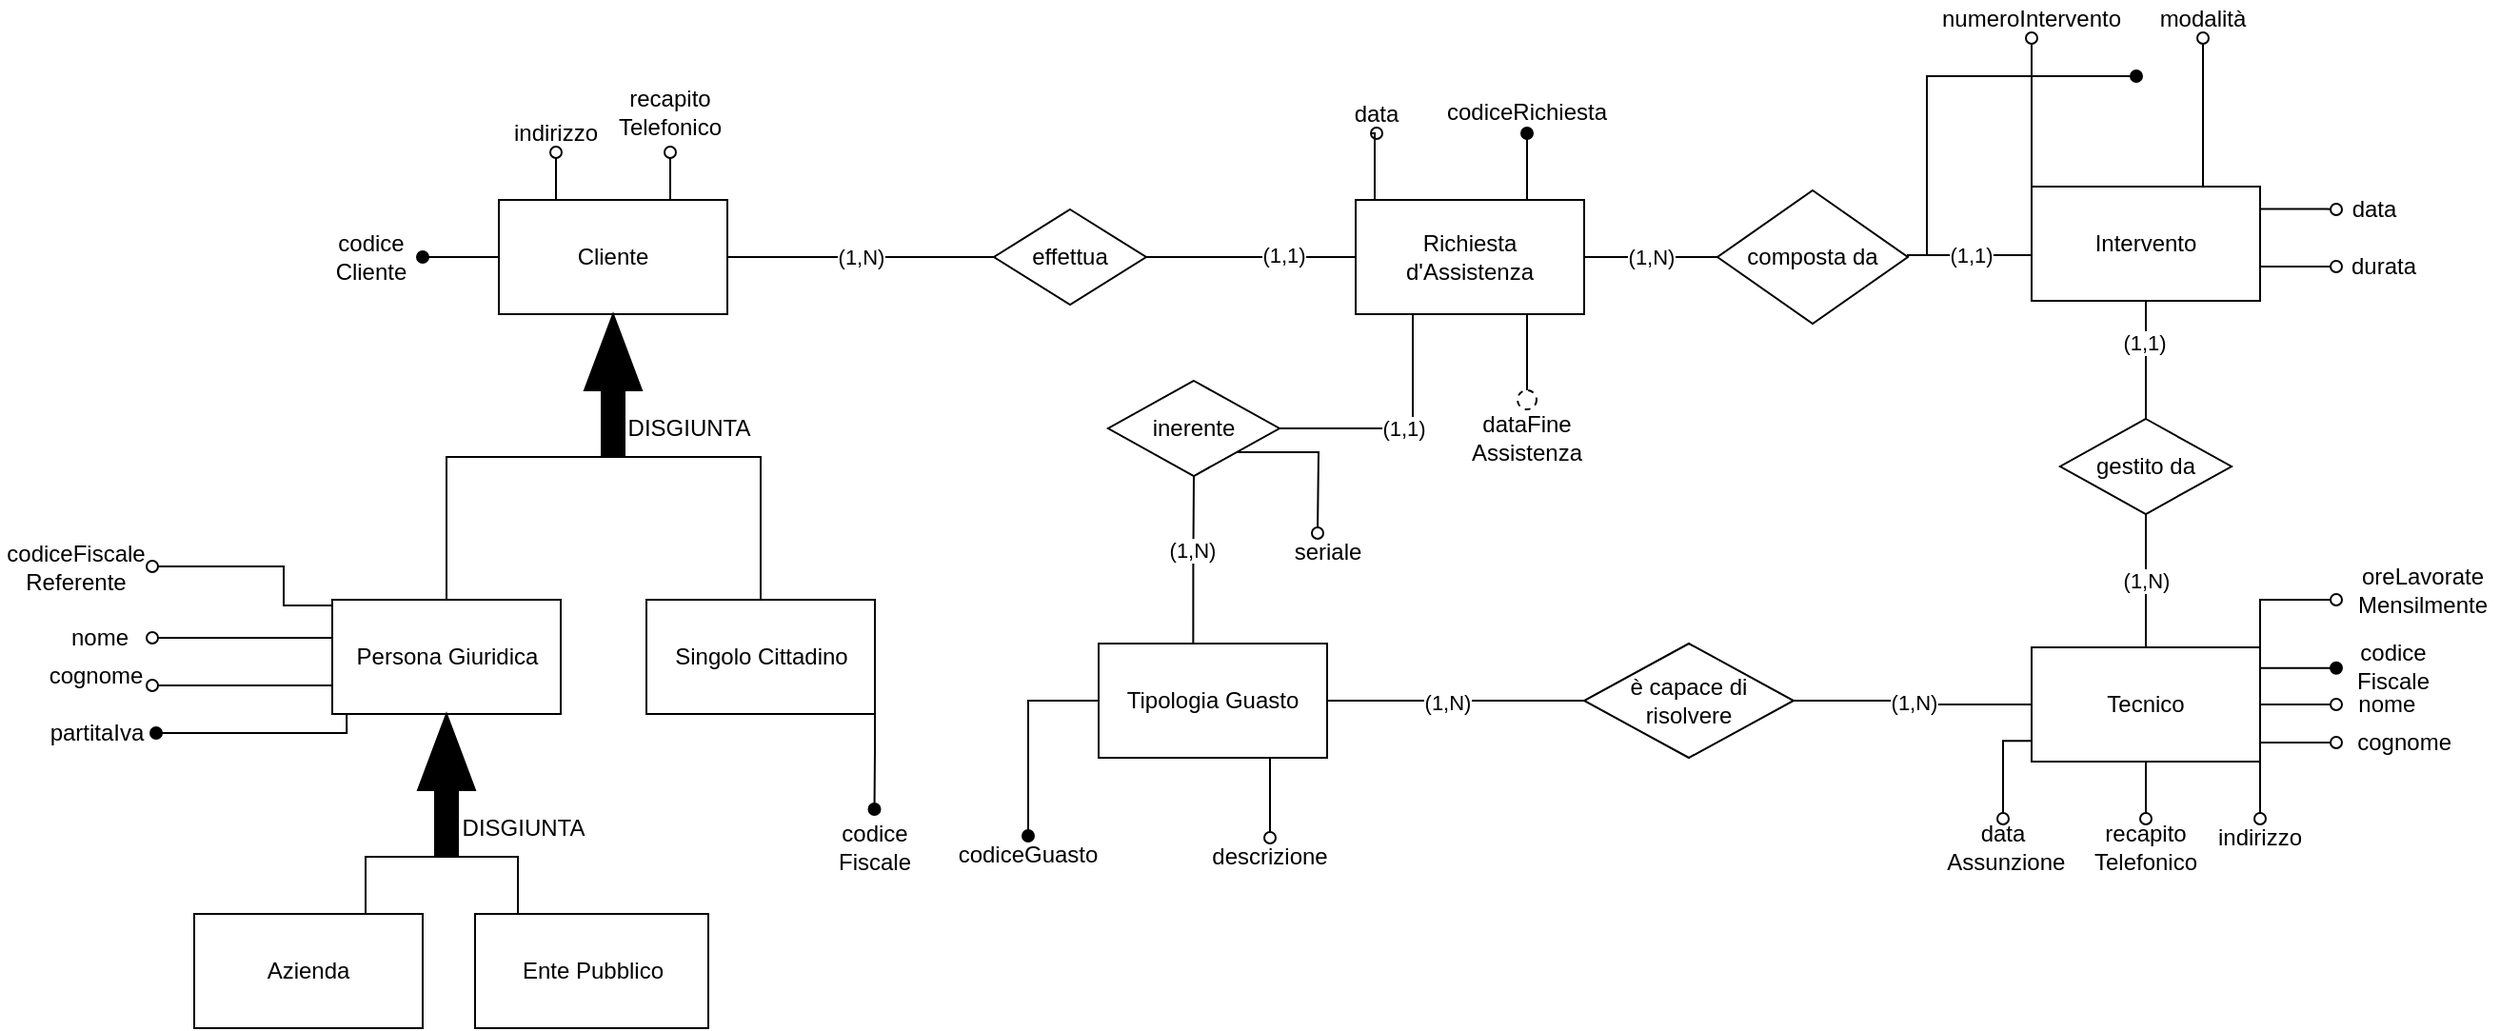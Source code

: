 <mxfile version="13.6.5">
    <diagram id="R2lEEEUBdFMjLlhIrx00" name="Page-1">
        <mxGraphModel dx="1968" dy="790" grid="0" gridSize="10" guides="1" tooltips="1" connect="1" arrows="1" fold="1" page="1" pageScale="1" pageWidth="850" pageHeight="1100" math="0" shadow="0" extFonts="Permanent Marker^https://fonts.googleapis.com/css?family=Permanent+Marker">
            <root>
                <mxCell id="0"/>
                <mxCell id="1" parent="0"/>
                <mxCell id="HzoUB8YM5ggph3NyZdkF-23" value="(1,N)" style="edgeStyle=orthogonalEdgeStyle;rounded=0;orthogonalLoop=1;jettySize=auto;html=1;exitX=1;exitY=0.5;exitDx=0;exitDy=0;startArrow=none;startFill=0;endArrow=none;endFill=0;strokeColor=#000000;entryX=0;entryY=0.5;entryDx=0;entryDy=0;" parent="1" source="HzoUB8YM5ggph3NyZdkF-1" target="uKWriAJPRn0B6j7gr421-8" edge="1">
                    <mxGeometry relative="1" as="geometry">
                        <mxPoint x="-180" y="430" as="targetPoint"/>
                    </mxGeometry>
                </mxCell>
                <mxCell id="5T5_ytwVm4Zb_zX2CglE-23" style="edgeStyle=orthogonalEdgeStyle;rounded=0;orthogonalLoop=1;jettySize=auto;html=1;exitX=0.25;exitY=0;exitDx=0;exitDy=0;endArrow=oval;endFill=0;" parent="1" source="HzoUB8YM5ggph3NyZdkF-1" target="5T5_ytwVm4Zb_zX2CglE-22" edge="1">
                    <mxGeometry relative="1" as="geometry"/>
                </mxCell>
                <mxCell id="HzoUB8YM5ggph3NyZdkF-1" value="Cliente" style="rounded=0;whiteSpace=wrap;html=1;" parent="1" vertex="1">
                    <mxGeometry x="-350" y="495" width="120" height="60" as="geometry"/>
                </mxCell>
                <mxCell id="HzoUB8YM5ggph3NyZdkF-15" style="edgeStyle=orthogonalEdgeStyle;rounded=0;orthogonalLoop=1;jettySize=auto;html=1;exitX=0.5;exitY=1;exitDx=0;exitDy=0;entryX=0.75;entryY=0;entryDx=0;entryDy=0;startArrow=oval;startFill=0;endArrow=none;endFill=0;strokeColor=#000000;" parent="1" source="HzoUB8YM5ggph3NyZdkF-6" target="HzoUB8YM5ggph3NyZdkF-1" edge="1">
                    <mxGeometry relative="1" as="geometry"/>
                </mxCell>
                <mxCell id="HzoUB8YM5ggph3NyZdkF-6" value="recapito&lt;br&gt;Telefonico" style="text;html=1;strokeColor=none;fillColor=none;align=center;verticalAlign=middle;whiteSpace=wrap;rounded=0;" parent="1" vertex="1">
                    <mxGeometry x="-290" y="427.5" width="60" height="42.5" as="geometry"/>
                </mxCell>
                <mxCell id="HzoUB8YM5ggph3NyZdkF-8" style="edgeStyle=orthogonalEdgeStyle;rounded=0;orthogonalLoop=1;jettySize=auto;html=1;exitX=0.5;exitY=1;exitDx=0;exitDy=0;" parent="1" source="HzoUB8YM5ggph3NyZdkF-6" target="HzoUB8YM5ggph3NyZdkF-6" edge="1">
                    <mxGeometry relative="1" as="geometry"/>
                </mxCell>
                <mxCell id="HzoUB8YM5ggph3NyZdkF-17" style="edgeStyle=orthogonalEdgeStyle;rounded=0;orthogonalLoop=1;jettySize=auto;html=1;entryX=0;entryY=0.5;entryDx=0;entryDy=0;startArrow=oval;startFill=1;endArrow=none;endFill=0;" parent="1" target="HzoUB8YM5ggph3NyZdkF-1" edge="1">
                    <mxGeometry relative="1" as="geometry">
                        <Array as="points">
                            <mxPoint x="-380" y="525"/>
                        </Array>
                        <mxPoint x="-390" y="525" as="sourcePoint"/>
                    </mxGeometry>
                </mxCell>
                <mxCell id="HzoUB8YM5ggph3NyZdkF-16" value="codice&lt;br&gt;Cliente" style="text;html=1;strokeColor=none;fillColor=none;align=center;verticalAlign=middle;whiteSpace=wrap;rounded=0;" parent="1" vertex="1">
                    <mxGeometry x="-437.5" y="515" width="40" height="20" as="geometry"/>
                </mxCell>
                <mxCell id="HzoUB8YM5ggph3NyZdkF-36" style="edgeStyle=orthogonalEdgeStyle;rounded=0;orthogonalLoop=1;jettySize=auto;html=1;exitX=0;exitY=0;exitDx=0;exitDy=0;entryX=0.5;entryY=1;entryDx=0;entryDy=0;startArrow=none;startFill=0;endArrow=oval;endFill=0;strokeWidth=1;jumpStyle=arc;" parent="1" source="HzoUB8YM5ggph3NyZdkF-38" target="HzoUB8YM5ggph3NyZdkF-35" edge="1">
                    <mxGeometry relative="1" as="geometry">
                        <Array as="points">
                            <mxPoint x="455" y="410"/>
                        </Array>
                    </mxGeometry>
                </mxCell>
                <mxCell id="TGp3Z9CqZXf4AqGXPmfL-5" style="edgeStyle=orthogonalEdgeStyle;rounded=0;orthogonalLoop=1;jettySize=auto;html=1;exitX=0.414;exitY=0.014;exitDx=0;exitDy=0;endArrow=none;endFill=0;entryX=0.5;entryY=1;entryDx=0;entryDy=0;exitPerimeter=0;" parent="1" source="HzoUB8YM5ggph3NyZdkF-27" target="TGp3Z9CqZXf4AqGXPmfL-3" edge="1">
                    <mxGeometry relative="1" as="geometry">
                        <mxPoint x="-30" y="680" as="sourcePoint"/>
                        <mxPoint y="610.0" as="targetPoint"/>
                        <Array as="points"/>
                    </mxGeometry>
                </mxCell>
                <mxCell id="TGp3Z9CqZXf4AqGXPmfL-7" value="(1,N)" style="edgeLabel;html=1;align=center;verticalAlign=middle;resizable=0;points=[];" parent="TGp3Z9CqZXf4AqGXPmfL-5" vertex="1" connectable="0">
                    <mxGeometry x="0.13" y="1" relative="1" as="geometry">
                        <mxPoint as="offset"/>
                    </mxGeometry>
                </mxCell>
                <mxCell id="HzoUB8YM5ggph3NyZdkF-27" value="Tipologia Guasto" style="rounded=0;whiteSpace=wrap;html=1;" parent="1" vertex="1">
                    <mxGeometry x="-35" y="728" width="120" height="60" as="geometry"/>
                </mxCell>
                <mxCell id="HzoUB8YM5ggph3NyZdkF-35" value="numeroIntervento" style="text;html=1;strokeColor=none;fillColor=none;align=center;verticalAlign=middle;whiteSpace=wrap;rounded=0;" parent="1" vertex="1">
                    <mxGeometry x="415" y="390" width="80" height="20" as="geometry"/>
                </mxCell>
                <mxCell id="HzoUB8YM5ggph3NyZdkF-39" style="edgeStyle=orthogonalEdgeStyle;rounded=0;orthogonalLoop=1;jettySize=auto;html=1;exitX=0.5;exitY=1;exitDx=0;exitDy=0;entryX=0.75;entryY=0;entryDx=0;entryDy=0;startArrow=oval;startFill=0;endArrow=none;endFill=0;strokeWidth=1;" parent="1" source="HzoUB8YM5ggph3NyZdkF-37" target="HzoUB8YM5ggph3NyZdkF-38" edge="1">
                    <mxGeometry relative="1" as="geometry">
                        <Array as="points">
                            <mxPoint x="545" y="420"/>
                        </Array>
                    </mxGeometry>
                </mxCell>
                <mxCell id="HzoUB8YM5ggph3NyZdkF-37" value="modalità" style="text;html=1;strokeColor=none;fillColor=none;align=center;verticalAlign=middle;whiteSpace=wrap;rounded=0;" parent="1" vertex="1">
                    <mxGeometry x="515" y="390" width="60" height="20" as="geometry"/>
                </mxCell>
                <mxCell id="HzoUB8YM5ggph3NyZdkF-45" style="edgeStyle=orthogonalEdgeStyle;rounded=0;orthogonalLoop=1;jettySize=auto;html=1;exitX=1.003;exitY=0.195;exitDx=0;exitDy=0;startArrow=none;startFill=0;endArrow=oval;endFill=0;strokeColor=#000000;strokeWidth=1;exitPerimeter=0;entryX=0;entryY=0.5;entryDx=0;entryDy=0;" parent="1" source="HzoUB8YM5ggph3NyZdkF-38" target="HzoUB8YM5ggph3NyZdkF-46" edge="1">
                    <mxGeometry relative="1" as="geometry">
                        <mxPoint x="600" y="500" as="targetPoint"/>
                        <Array as="points">
                            <mxPoint x="610" y="500"/>
                        </Array>
                    </mxGeometry>
                </mxCell>
                <mxCell id="WKawKlwfR2JDj7KVFePe-2" style="edgeStyle=orthogonalEdgeStyle;rounded=0;orthogonalLoop=1;jettySize=auto;html=1;exitX=1;exitY=0.75;exitDx=0;exitDy=0;endArrow=oval;endFill=0;entryX=0;entryY=0.5;entryDx=0;entryDy=0;" parent="1" source="HzoUB8YM5ggph3NyZdkF-38" target="HzoUB8YM5ggph3NyZdkF-48" edge="1">
                    <mxGeometry relative="1" as="geometry">
                        <Array as="points">
                            <mxPoint x="575" y="530"/>
                        </Array>
                    </mxGeometry>
                </mxCell>
                <mxCell id="HzoUB8YM5ggph3NyZdkF-38" value="Intervento" style="rounded=0;whiteSpace=wrap;html=1;" parent="1" vertex="1">
                    <mxGeometry x="455" y="488" width="120" height="60" as="geometry"/>
                </mxCell>
                <mxCell id="HzoUB8YM5ggph3NyZdkF-42" value="(1,1)" style="edgeStyle=orthogonalEdgeStyle;rounded=0;orthogonalLoop=1;jettySize=auto;html=1;exitX=1;exitY=0.5;exitDx=0;exitDy=0;entryX=0;entryY=0.5;entryDx=0;entryDy=0;startArrow=none;startFill=0;endArrow=none;endFill=0;strokeColor=#000000;strokeWidth=1;" parent="1" source="HzoUB8YM5ggph3NyZdkF-41" edge="1">
                    <mxGeometry relative="1" as="geometry">
                        <Array as="points">
                            <mxPoint x="455" y="524"/>
                        </Array>
                        <mxPoint x="390" y="528.0" as="sourcePoint"/>
                        <mxPoint x="455" y="522.0" as="targetPoint"/>
                    </mxGeometry>
                </mxCell>
                <mxCell id="HzoUB8YM5ggph3NyZdkF-41" value="composta da" style="rhombus;whiteSpace=wrap;html=1;" parent="1" vertex="1">
                    <mxGeometry x="290" y="490" width="100" height="70" as="geometry"/>
                </mxCell>
                <mxCell id="HzoUB8YM5ggph3NyZdkF-46" value="data" style="text;html=1;strokeColor=none;fillColor=none;align=center;verticalAlign=middle;whiteSpace=wrap;rounded=0;" parent="1" vertex="1">
                    <mxGeometry x="615" y="490" width="40" height="20" as="geometry"/>
                </mxCell>
                <mxCell id="HzoUB8YM5ggph3NyZdkF-48" value="durata" style="text;html=1;strokeColor=none;fillColor=none;align=center;verticalAlign=middle;whiteSpace=wrap;rounded=0;rotation=0;" parent="1" vertex="1">
                    <mxGeometry x="615" y="520" width="50" height="20" as="geometry"/>
                </mxCell>
                <mxCell id="HzoUB8YM5ggph3NyZdkF-53" value="(1,N)" style="edgeStyle=orthogonalEdgeStyle;rounded=0;orthogonalLoop=1;jettySize=auto;html=1;exitX=0.5;exitY=0;exitDx=0;exitDy=0;entryX=0.5;entryY=1;entryDx=0;entryDy=0;startArrow=none;startFill=0;endArrow=none;endFill=0;strokeColor=#000000;strokeWidth=1;" parent="1" source="HzoUB8YM5ggph3NyZdkF-50" target="HzoUB8YM5ggph3NyZdkF-52" edge="1">
                    <mxGeometry relative="1" as="geometry">
                        <mxPoint x="500" y="650" as="targetPoint"/>
                    </mxGeometry>
                </mxCell>
                <mxCell id="HzoUB8YM5ggph3NyZdkF-56" style="edgeStyle=orthogonalEdgeStyle;rounded=0;orthogonalLoop=1;jettySize=auto;html=1;exitX=1.002;exitY=0.181;exitDx=0;exitDy=0;entryX=0;entryY=0.5;entryDx=0;entryDy=0;startArrow=none;startFill=0;endArrow=oval;endFill=1;strokeWidth=1;exitPerimeter=0;" parent="1" source="HzoUB8YM5ggph3NyZdkF-50" target="HzoUB8YM5ggph3NyZdkF-55" edge="1">
                    <mxGeometry relative="1" as="geometry">
                        <Array as="points"/>
                    </mxGeometry>
                </mxCell>
                <mxCell id="PyRGDI66_gPwslJ_z7Ck-18" style="edgeStyle=orthogonalEdgeStyle;rounded=0;orthogonalLoop=1;jettySize=auto;html=1;entryX=0.5;entryY=0;entryDx=0;entryDy=0;endArrow=oval;endFill=0;exitX=0.007;exitY=0.819;exitDx=0;exitDy=0;exitPerimeter=0;" parent="1" source="HzoUB8YM5ggph3NyZdkF-50" target="PyRGDI66_gPwslJ_z7Ck-17" edge="1">
                    <mxGeometry relative="1" as="geometry">
                        <Array as="points">
                            <mxPoint x="440" y="779"/>
                        </Array>
                        <mxPoint x="450" y="780" as="sourcePoint"/>
                    </mxGeometry>
                </mxCell>
                <mxCell id="PyRGDI66_gPwslJ_z7Ck-21" style="edgeStyle=orthogonalEdgeStyle;rounded=0;orthogonalLoop=1;jettySize=auto;html=1;exitX=1;exitY=1;exitDx=0;exitDy=0;endArrow=oval;endFill=0;entryX=0;entryY=0.5;entryDx=0;entryDy=0;" parent="1" source="HzoUB8YM5ggph3NyZdkF-50" target="PyRGDI66_gPwslJ_z7Ck-13" edge="1">
                    <mxGeometry relative="1" as="geometry">
                        <mxPoint x="590" y="780" as="targetPoint"/>
                        <Array as="points">
                            <mxPoint x="560" y="760"/>
                            <mxPoint x="600" y="760"/>
                        </Array>
                    </mxGeometry>
                </mxCell>
                <mxCell id="PyRGDI66_gPwslJ_z7Ck-22" style="edgeStyle=orthogonalEdgeStyle;rounded=0;orthogonalLoop=1;jettySize=auto;html=1;endArrow=oval;endFill=0;entryX=0;entryY=0.5;entryDx=0;entryDy=0;exitX=1;exitY=0.75;exitDx=0;exitDy=0;" parent="1" source="HzoUB8YM5ggph3NyZdkF-50" target="PyRGDI66_gPwslJ_z7Ck-14" edge="1">
                    <mxGeometry relative="1" as="geometry">
                        <Array as="points">
                            <mxPoint x="575" y="780"/>
                            <mxPoint x="610" y="780"/>
                        </Array>
                        <mxPoint x="560" y="775" as="sourcePoint"/>
                    </mxGeometry>
                </mxCell>
                <mxCell id="5T5_ytwVm4Zb_zX2CglE-43" style="edgeStyle=orthogonalEdgeStyle;rounded=0;orthogonalLoop=1;jettySize=auto;html=1;exitX=1;exitY=1;exitDx=0;exitDy=0;startArrow=none;startFill=0;endArrow=oval;endFill=0;" parent="1" source="HzoUB8YM5ggph3NyZdkF-50" target="PyRGDI66_gPwslJ_z7Ck-16" edge="1">
                    <mxGeometry relative="1" as="geometry"/>
                </mxCell>
                <mxCell id="U8WyBCm7fYUyqK0BhfVk-7" style="edgeStyle=orthogonalEdgeStyle;rounded=0;orthogonalLoop=1;jettySize=auto;html=1;exitX=0.5;exitY=1;exitDx=0;exitDy=0;endArrow=oval;endFill=0;" parent="1" source="HzoUB8YM5ggph3NyZdkF-50" edge="1">
                    <mxGeometry relative="1" as="geometry">
                        <mxPoint x="515" y="820" as="targetPoint"/>
                    </mxGeometry>
                </mxCell>
                <mxCell id="HzoUB8YM5ggph3NyZdkF-50" value="Tecnico" style="rounded=0;whiteSpace=wrap;html=1;" parent="1" vertex="1">
                    <mxGeometry x="455" y="730" width="120" height="60" as="geometry"/>
                </mxCell>
                <mxCell id="uKWriAJPRn0B6j7gr421-6" style="edgeStyle=orthogonalEdgeStyle;rounded=0;orthogonalLoop=1;jettySize=auto;html=1;exitX=0.5;exitY=0;exitDx=0;exitDy=0;entryX=0.5;entryY=1;entryDx=0;entryDy=0;endArrow=none;endFill=0;" parent="1" source="HzoUB8YM5ggph3NyZdkF-52" target="HzoUB8YM5ggph3NyZdkF-38" edge="1">
                    <mxGeometry relative="1" as="geometry"/>
                </mxCell>
                <mxCell id="uKWriAJPRn0B6j7gr421-7" value="(1,1)" style="edgeLabel;html=1;align=center;verticalAlign=middle;resizable=0;points=[];" parent="uKWriAJPRn0B6j7gr421-6" vertex="1" connectable="0">
                    <mxGeometry x="0.305" y="1" relative="1" as="geometry">
                        <mxPoint as="offset"/>
                    </mxGeometry>
                </mxCell>
                <mxCell id="HzoUB8YM5ggph3NyZdkF-52" value="gestito da" style="rhombus;whiteSpace=wrap;html=1;" parent="1" vertex="1">
                    <mxGeometry x="470" y="610" width="90" height="50" as="geometry"/>
                </mxCell>
                <mxCell id="HzoUB8YM5ggph3NyZdkF-55" value="codice Fiscale" style="text;html=1;strokeColor=none;fillColor=none;align=center;verticalAlign=middle;whiteSpace=wrap;rounded=0;" parent="1" vertex="1">
                    <mxGeometry x="615" y="730" width="60" height="20" as="geometry"/>
                </mxCell>
                <mxCell id="iOygp4ty_wyB_YhglaMn-3" value="(1,N)" style="edgeStyle=orthogonalEdgeStyle;rounded=0;orthogonalLoop=1;jettySize=auto;html=1;exitX=1;exitY=0.5;exitDx=0;exitDy=0;entryX=0;entryY=0.5;entryDx=0;entryDy=0;endArrow=none;endFill=0;" parent="1" source="iOygp4ty_wyB_YhglaMn-2" target="HzoUB8YM5ggph3NyZdkF-50" edge="1">
                    <mxGeometry relative="1" as="geometry"/>
                </mxCell>
                <mxCell id="iOygp4ty_wyB_YhglaMn-4" style="edgeStyle=orthogonalEdgeStyle;rounded=0;orthogonalLoop=1;jettySize=auto;html=1;exitX=0;exitY=0.5;exitDx=0;exitDy=0;endArrow=none;endFill=0;" parent="1" source="iOygp4ty_wyB_YhglaMn-2" target="HzoUB8YM5ggph3NyZdkF-27" edge="1">
                    <mxGeometry relative="1" as="geometry"/>
                </mxCell>
                <mxCell id="iOygp4ty_wyB_YhglaMn-5" value="(1,N)" style="edgeLabel;html=1;align=center;verticalAlign=middle;resizable=0;points=[];" parent="iOygp4ty_wyB_YhglaMn-4" vertex="1" connectable="0">
                    <mxGeometry x="0.067" y="1" relative="1" as="geometry">
                        <mxPoint as="offset"/>
                    </mxGeometry>
                </mxCell>
                <mxCell id="iOygp4ty_wyB_YhglaMn-2" value="è capace di risolvere" style="rhombus;whiteSpace=wrap;html=1;" parent="1" vertex="1">
                    <mxGeometry x="220" y="728" width="110" height="60" as="geometry"/>
                </mxCell>
                <mxCell id="PyRGDI66_gPwslJ_z7Ck-13" value="&amp;nbsp;nome" style="text;html=1;strokeColor=none;fillColor=none;align=center;verticalAlign=middle;whiteSpace=wrap;rounded=0;" parent="1" vertex="1">
                    <mxGeometry x="615" y="750" width="50" height="20" as="geometry"/>
                </mxCell>
                <mxCell id="PyRGDI66_gPwslJ_z7Ck-14" value="&amp;nbsp; cognome" style="text;html=1;strokeColor=none;fillColor=none;align=center;verticalAlign=middle;whiteSpace=wrap;rounded=0;" parent="1" vertex="1">
                    <mxGeometry x="615" y="770" width="65" height="20" as="geometry"/>
                </mxCell>
                <mxCell id="PyRGDI66_gPwslJ_z7Ck-15" value="recapito Telefonico" style="text;html=1;strokeColor=none;fillColor=none;align=center;verticalAlign=middle;whiteSpace=wrap;rounded=0;" parent="1" vertex="1">
                    <mxGeometry x="495" y="825" width="40" height="20" as="geometry"/>
                </mxCell>
                <mxCell id="PyRGDI66_gPwslJ_z7Ck-16" value="indirizzo" style="text;html=1;strokeColor=none;fillColor=none;align=center;verticalAlign=middle;whiteSpace=wrap;rounded=0;" parent="1" vertex="1">
                    <mxGeometry x="545" y="820" width="60" height="20" as="geometry"/>
                </mxCell>
                <mxCell id="PyRGDI66_gPwslJ_z7Ck-17" value="data&lt;br&gt;&amp;nbsp;Assunzione" style="text;html=1;strokeColor=none;fillColor=none;align=center;verticalAlign=middle;whiteSpace=wrap;rounded=0;" parent="1" vertex="1">
                    <mxGeometry x="400" y="820" width="80" height="30" as="geometry"/>
                </mxCell>
                <mxCell id="PyRGDI66_gPwslJ_z7Ck-29" style="edgeStyle=orthogonalEdgeStyle;rounded=0;orthogonalLoop=1;jettySize=auto;html=1;startArrow=oval;startFill=1;endArrow=none;endFill=0;strokeWidth=1;fillColor=#fff2cc;" parent="1" edge="1">
                    <mxGeometry relative="1" as="geometry">
                        <mxPoint x="510" y="430" as="sourcePoint"/>
                        <mxPoint x="400" y="524" as="targetPoint"/>
                        <Array as="points">
                            <mxPoint x="400" y="430"/>
                            <mxPoint x="400" y="520"/>
                        </Array>
                    </mxGeometry>
                </mxCell>
                <mxCell id="7sr__N7Mk902rRAdkcR2-7" style="edgeStyle=orthogonalEdgeStyle;rounded=0;orthogonalLoop=1;jettySize=auto;html=1;exitX=1;exitY=0.5;exitDx=0;exitDy=0;endArrow=none;endFill=0;entryX=0;entryY=0.5;entryDx=0;entryDy=0;" parent="1" source="uKWriAJPRn0B6j7gr421-8" target="7sr__N7Mk902rRAdkcR2-24" edge="1">
                    <mxGeometry relative="1" as="geometry">
                        <mxPoint x="-80" y="480" as="targetPoint"/>
                    </mxGeometry>
                </mxCell>
                <mxCell id="7sr__N7Mk902rRAdkcR2-30" value="(1,1)" style="edgeLabel;html=1;align=center;verticalAlign=middle;resizable=0;points=[];" parent="7sr__N7Mk902rRAdkcR2-7" vertex="1" connectable="0">
                    <mxGeometry x="0.294" y="1" relative="1" as="geometry">
                        <mxPoint x="1" as="offset"/>
                    </mxGeometry>
                </mxCell>
                <mxCell id="p4BAtLWOIzhNg3lw8Bgr-3" style="edgeStyle=orthogonalEdgeStyle;rounded=0;orthogonalLoop=1;jettySize=auto;html=1;exitX=0.25;exitY=0;exitDx=0;exitDy=0;entryX=0.5;entryY=1;entryDx=0;entryDy=0;strokeColor=#000000;endArrow=oval;endFill=0;" parent="1" source="7sr__N7Mk902rRAdkcR2-24" target="p4BAtLWOIzhNg3lw8Bgr-2" edge="1">
                    <mxGeometry relative="1" as="geometry">
                        <Array as="points">
                            <mxPoint x="110" y="495"/>
                        </Array>
                    </mxGeometry>
                </mxCell>
                <mxCell id="uKWriAJPRn0B6j7gr421-8" value="effettua" style="rhombus;whiteSpace=wrap;html=1;" parent="1" vertex="1">
                    <mxGeometry x="-90" y="500" width="80" height="50" as="geometry"/>
                </mxCell>
                <mxCell id="7sr__N7Mk902rRAdkcR2-27" value="(1,N)" style="edgeStyle=orthogonalEdgeStyle;rounded=0;orthogonalLoop=1;jettySize=auto;html=1;exitX=1;exitY=0.5;exitDx=0;exitDy=0;entryX=0;entryY=0.5;entryDx=0;entryDy=0;endArrow=none;endFill=0;" parent="1" source="7sr__N7Mk902rRAdkcR2-24" target="HzoUB8YM5ggph3NyZdkF-41" edge="1">
                    <mxGeometry relative="1" as="geometry"/>
                </mxCell>
                <mxCell id="7sr__N7Mk902rRAdkcR2-31" style="edgeStyle=orthogonalEdgeStyle;rounded=0;orthogonalLoop=1;jettySize=auto;html=1;exitX=0.75;exitY=0;exitDx=0;exitDy=0;endArrow=oval;endFill=1;fillColor=#fff2cc;" parent="1" source="7sr__N7Mk902rRAdkcR2-24" edge="1">
                    <mxGeometry relative="1" as="geometry">
                        <mxPoint x="190" y="460" as="targetPoint"/>
                        <Array as="points">
                            <mxPoint x="190" y="470"/>
                            <mxPoint x="190" y="470"/>
                        </Array>
                    </mxGeometry>
                </mxCell>
                <mxCell id="5T5_ytwVm4Zb_zX2CglE-52" style="edgeStyle=orthogonalEdgeStyle;rounded=0;orthogonalLoop=1;jettySize=auto;html=1;exitX=0.75;exitY=1;exitDx=0;exitDy=0;entryX=0.5;entryY=0;entryDx=0;entryDy=0;startArrow=none;startFill=0;endArrow=none;endFill=0;" parent="1" source="7sr__N7Mk902rRAdkcR2-24" target="5T5_ytwVm4Zb_zX2CglE-51" edge="1">
                    <mxGeometry relative="1" as="geometry"/>
                </mxCell>
                <mxCell id="7sr__N7Mk902rRAdkcR2-24" value="Richiesta d'Assistenza" style="rounded=0;whiteSpace=wrap;html=1;" parent="1" vertex="1">
                    <mxGeometry x="100" y="495" width="120" height="60" as="geometry"/>
                </mxCell>
                <mxCell id="7sr__N7Mk902rRAdkcR2-32" value="codiceRichiesta" style="text;html=1;strokeColor=none;fillColor=none;align=center;verticalAlign=middle;whiteSpace=wrap;rounded=0;" parent="1" vertex="1">
                    <mxGeometry x="140" y="433.75" width="100" height="30" as="geometry"/>
                </mxCell>
                <mxCell id="7sr__N7Mk902rRAdkcR2-34" value="dataFine&lt;br&gt;Assistenza" style="text;html=1;strokeColor=none;fillColor=none;align=center;verticalAlign=middle;whiteSpace=wrap;rounded=0;" parent="1" vertex="1">
                    <mxGeometry x="170" y="605" width="40" height="30" as="geometry"/>
                </mxCell>
                <mxCell id="p4BAtLWOIzhNg3lw8Bgr-2" value="data" style="text;html=1;strokeColor=none;fillColor=none;align=center;verticalAlign=middle;whiteSpace=wrap;rounded=0;" parent="1" vertex="1">
                    <mxGeometry x="91" y="440" width="40" height="20" as="geometry"/>
                </mxCell>
                <mxCell id="TGp3Z9CqZXf4AqGXPmfL-6" value="(1,1)" style="edgeStyle=orthogonalEdgeStyle;rounded=0;orthogonalLoop=1;jettySize=auto;html=1;exitX=1;exitY=0.5;exitDx=0;exitDy=0;entryX=0.25;entryY=1;entryDx=0;entryDy=0;endArrow=none;endFill=0;" parent="1" source="TGp3Z9CqZXf4AqGXPmfL-3" target="7sr__N7Mk902rRAdkcR2-24" edge="1">
                    <mxGeometry relative="1" as="geometry"/>
                </mxCell>
                <mxCell id="DQtC9hEjhmEOyBcNZ3B8-1" style="edgeStyle=orthogonalEdgeStyle;rounded=0;orthogonalLoop=1;jettySize=auto;html=1;exitX=1;exitY=1;exitDx=0;exitDy=0;endArrow=oval;endFill=0;" parent="1" source="TGp3Z9CqZXf4AqGXPmfL-3" edge="1">
                    <mxGeometry relative="1" as="geometry">
                        <mxPoint x="80" y="670" as="targetPoint"/>
                    </mxGeometry>
                </mxCell>
                <mxCell id="TGp3Z9CqZXf4AqGXPmfL-3" value="inerente" style="rhombus;whiteSpace=wrap;html=1;" parent="1" vertex="1">
                    <mxGeometry x="-30" y="590" width="90" height="50" as="geometry"/>
                </mxCell>
                <mxCell id="5T5_ytwVm4Zb_zX2CglE-4" style="edgeStyle=orthogonalEdgeStyle;rounded=0;orthogonalLoop=1;jettySize=auto;html=1;exitX=1;exitY=1;exitDx=0;exitDy=0;endArrow=oval;endFill=1;entryX=0.5;entryY=0;entryDx=0;entryDy=0;" parent="1" source="5T5_ytwVm4Zb_zX2CglE-5" target="5T5_ytwVm4Zb_zX2CglE-14" edge="1">
                    <mxGeometry relative="1" as="geometry">
                        <mxPoint x="-92.5" y="735" as="targetPoint"/>
                        <Array as="points">
                            <mxPoint x="-153" y="785"/>
                            <mxPoint x="-152" y="790"/>
                        </Array>
                    </mxGeometry>
                </mxCell>
                <mxCell id="5T5_ytwVm4Zb_zX2CglE-25" style="edgeStyle=orthogonalEdgeStyle;rounded=0;orthogonalLoop=1;jettySize=auto;html=1;exitX=0.5;exitY=0;exitDx=0;exitDy=0;endArrow=none;endFill=0;entryX=0;entryY=0.5;entryDx=0;entryDy=0;entryPerimeter=0;" parent="1" source="5T5_ytwVm4Zb_zX2CglE-5" target="5T5_ytwVm4Zb_zX2CglE-26" edge="1">
                    <mxGeometry relative="1" as="geometry">
                        <mxPoint x="-260" y="590" as="targetPoint"/>
                        <Array as="points">
                            <mxPoint x="-212" y="630"/>
                            <mxPoint x="-290" y="630"/>
                            <mxPoint x="-290" y="620"/>
                        </Array>
                    </mxGeometry>
                </mxCell>
                <mxCell id="5T5_ytwVm4Zb_zX2CglE-5" value="Singolo Cittadino" style="rounded=0;whiteSpace=wrap;html=1;" parent="1" vertex="1">
                    <mxGeometry x="-272.5" y="705" width="120" height="60" as="geometry"/>
                </mxCell>
                <mxCell id="5T5_ytwVm4Zb_zX2CglE-6" style="edgeStyle=orthogonalEdgeStyle;rounded=0;orthogonalLoop=1;jettySize=auto;html=1;exitX=0.063;exitY=1.003;exitDx=0;exitDy=0;endArrow=oval;endFill=1;exitPerimeter=0;" parent="1" source="5T5_ytwVm4Zb_zX2CglE-9" edge="1">
                    <mxGeometry relative="1" as="geometry">
                        <mxPoint x="-530" y="775" as="targetPoint"/>
                        <Array as="points">
                            <mxPoint x="-430" y="775"/>
                        </Array>
                    </mxGeometry>
                </mxCell>
                <mxCell id="5T5_ytwVm4Zb_zX2CglE-7" style="edgeStyle=orthogonalEdgeStyle;rounded=0;orthogonalLoop=1;jettySize=auto;html=1;exitX=0;exitY=0.25;exitDx=0;exitDy=0;endArrow=oval;endFill=0;entryX=1;entryY=0.5;entryDx=0;entryDy=0;" parent="1" source="5T5_ytwVm4Zb_zX2CglE-9" target="5T5_ytwVm4Zb_zX2CglE-15" edge="1">
                    <mxGeometry relative="1" as="geometry">
                        <mxPoint x="-502.5" y="775" as="targetPoint"/>
                        <Array as="points">
                            <mxPoint x="-437" y="708"/>
                            <mxPoint x="-463" y="708"/>
                        </Array>
                    </mxGeometry>
                </mxCell>
                <mxCell id="U8WyBCm7fYUyqK0BhfVk-3" style="edgeStyle=orthogonalEdgeStyle;rounded=0;orthogonalLoop=1;jettySize=auto;html=1;exitX=0;exitY=0.75;exitDx=0;exitDy=0;entryX=1;entryY=0.75;entryDx=0;entryDy=0;entryPerimeter=0;endArrow=oval;endFill=0;" parent="1" source="5T5_ytwVm4Zb_zX2CglE-9" target="5T5_ytwVm4Zb_zX2CglE-18" edge="1">
                    <mxGeometry relative="1" as="geometry"/>
                </mxCell>
                <mxCell id="5T5_ytwVm4Zb_zX2CglE-9" value="Persona Giuridica" style="rounded=0;whiteSpace=wrap;html=1;" parent="1" vertex="1">
                    <mxGeometry x="-437.5" y="705" width="120" height="60" as="geometry"/>
                </mxCell>
                <mxCell id="5T5_ytwVm4Zb_zX2CglE-10" style="edgeStyle=orthogonalEdgeStyle;rounded=0;orthogonalLoop=1;jettySize=auto;html=1;exitX=0.5;exitY=0;exitDx=0;exitDy=0;endArrow=none;endFill=0;entryX=0;entryY=0.5;entryDx=0;entryDy=0;entryPerimeter=0;" parent="1" source="5T5_ytwVm4Zb_zX2CglE-11" edge="1">
                    <mxGeometry relative="1" as="geometry">
                        <mxPoint x="-378.75" y="840" as="targetPoint"/>
                        <Array as="points">
                            <mxPoint x="-420" y="870"/>
                            <mxPoint x="-420" y="840"/>
                        </Array>
                    </mxGeometry>
                </mxCell>
                <mxCell id="5T5_ytwVm4Zb_zX2CglE-11" value="Azienda" style="rounded=0;whiteSpace=wrap;html=1;" parent="1" vertex="1">
                    <mxGeometry x="-510" y="870" width="120" height="60" as="geometry"/>
                </mxCell>
                <mxCell id="5T5_ytwVm4Zb_zX2CglE-12" value="Ente Pubblico" style="rounded=0;whiteSpace=wrap;html=1;" parent="1" vertex="1">
                    <mxGeometry x="-362.5" y="870" width="122.5" height="60" as="geometry"/>
                </mxCell>
                <mxCell id="5T5_ytwVm4Zb_zX2CglE-13" value="partitaIva" style="text;html=1;strokeColor=none;fillColor=none;align=center;verticalAlign=middle;whiteSpace=wrap;rounded=0;" parent="1" vertex="1">
                    <mxGeometry x="-581" y="765" width="40" height="20" as="geometry"/>
                </mxCell>
                <mxCell id="5T5_ytwVm4Zb_zX2CglE-14" value="codice&lt;br&gt;Fiscale" style="text;html=1;strokeColor=none;fillColor=none;align=center;verticalAlign=middle;whiteSpace=wrap;rounded=0;" parent="1" vertex="1">
                    <mxGeometry x="-179" y="815" width="52.5" height="40" as="geometry"/>
                </mxCell>
                <mxCell id="5T5_ytwVm4Zb_zX2CglE-15" value="codiceFiscale&lt;br&gt;Referente" style="text;html=1;strokeColor=none;fillColor=none;align=center;verticalAlign=middle;whiteSpace=wrap;rounded=0;" parent="1" vertex="1">
                    <mxGeometry x="-612" y="670" width="80" height="35" as="geometry"/>
                </mxCell>
                <mxCell id="5T5_ytwVm4Zb_zX2CglE-16" style="edgeStyle=orthogonalEdgeStyle;rounded=0;orthogonalLoop=1;jettySize=auto;html=1;exitX=1;exitY=0.5;exitDx=0;exitDy=0;endArrow=none;endFill=0;strokeColor=#000000;startArrow=oval;startFill=0;" parent="1" source="5T5_ytwVm4Zb_zX2CglE-17" edge="1">
                    <mxGeometry relative="1" as="geometry">
                        <mxPoint x="-437" y="725" as="targetPoint"/>
                        <Array as="points">
                            <mxPoint x="-490" y="725"/>
                            <mxPoint x="-490" y="725"/>
                        </Array>
                    </mxGeometry>
                </mxCell>
                <mxCell id="5T5_ytwVm4Zb_zX2CglE-17" value="nome" style="text;html=1;strokeColor=none;fillColor=none;align=center;verticalAlign=middle;whiteSpace=wrap;rounded=0;" parent="1" vertex="1">
                    <mxGeometry x="-587" y="715" width="55" height="20" as="geometry"/>
                </mxCell>
                <mxCell id="5T5_ytwVm4Zb_zX2CglE-18" value="cognome" style="text;html=1;align=center;verticalAlign=middle;resizable=0;points=[];autosize=1;" parent="1" vertex="1">
                    <mxGeometry x="-592" y="735" width="60" height="20" as="geometry"/>
                </mxCell>
                <mxCell id="5T5_ytwVm4Zb_zX2CglE-22" value="indirizzo" style="text;html=1;strokeColor=none;fillColor=none;align=center;verticalAlign=middle;whiteSpace=wrap;rounded=0;" parent="1" vertex="1">
                    <mxGeometry x="-350" y="450" width="60" height="20" as="geometry"/>
                </mxCell>
                <mxCell id="5T5_ytwVm4Zb_zX2CglE-26" value="" style="html=1;shadow=0;dashed=0;align=center;verticalAlign=middle;shape=mxgraph.arrows2.arrow;dy=0.6;dx=40;direction=north;notch=0;fillColor=#000000;" parent="1" vertex="1">
                    <mxGeometry x="-305" y="555" width="30" height="75" as="geometry"/>
                </mxCell>
                <mxCell id="5T5_ytwVm4Zb_zX2CglE-27" style="edgeStyle=orthogonalEdgeStyle;rounded=0;orthogonalLoop=1;jettySize=auto;html=1;exitX=0.5;exitY=0;exitDx=0;exitDy=0;entryX=0;entryY=0.5;entryDx=0;entryDy=0;endArrow=none;endFill=0;entryPerimeter=0;" parent="1" source="5T5_ytwVm4Zb_zX2CglE-9" target="5T5_ytwVm4Zb_zX2CglE-26" edge="1">
                    <mxGeometry relative="1" as="geometry">
                        <mxPoint x="-377.5" y="705" as="sourcePoint"/>
                        <mxPoint x="-290" y="555" as="targetPoint"/>
                        <Array as="points">
                            <mxPoint x="-377" y="630"/>
                            <mxPoint x="-290" y="630"/>
                        </Array>
                    </mxGeometry>
                </mxCell>
                <mxCell id="5T5_ytwVm4Zb_zX2CglE-33" value="DISGIUNTA" style="text;html=1;strokeColor=none;fillColor=none;align=center;verticalAlign=middle;whiteSpace=wrap;rounded=0;" parent="1" vertex="1">
                    <mxGeometry x="-270" y="605" width="40" height="20" as="geometry"/>
                </mxCell>
                <mxCell id="5T5_ytwVm4Zb_zX2CglE-34" value="DISGIUNTA" style="text;html=1;strokeColor=none;fillColor=none;align=center;verticalAlign=middle;whiteSpace=wrap;rounded=0;" parent="1" vertex="1">
                    <mxGeometry x="-357.5" y="815" width="40" height="20" as="geometry"/>
                </mxCell>
                <mxCell id="5T5_ytwVm4Zb_zX2CglE-35" style="edgeStyle=orthogonalEdgeStyle;rounded=0;orthogonalLoop=1;jettySize=auto;html=1;exitX=0.5;exitY=0;exitDx=0;exitDy=0;endArrow=none;endFill=0;" parent="1" source="5T5_ytwVm4Zb_zX2CglE-12" edge="1">
                    <mxGeometry relative="1" as="geometry">
                        <mxPoint x="-290.0" y="840" as="sourcePoint"/>
                        <mxPoint x="-378" y="820" as="targetPoint"/>
                        <Array as="points">
                            <mxPoint x="-340" y="870"/>
                            <mxPoint x="-340" y="840"/>
                            <mxPoint x="-378" y="840"/>
                        </Array>
                    </mxGeometry>
                </mxCell>
                <mxCell id="5T5_ytwVm4Zb_zX2CglE-38" style="edgeStyle=orthogonalEdgeStyle;rounded=0;orthogonalLoop=1;jettySize=auto;html=1;exitX=0.5;exitY=0;exitDx=0;exitDy=0;entryX=0;entryY=0.5;entryDx=0;entryDy=0;startArrow=oval;startFill=1;endArrow=none;endFill=0;" parent="1" source="5T5_ytwVm4Zb_zX2CglE-37" target="HzoUB8YM5ggph3NyZdkF-27" edge="1">
                    <mxGeometry relative="1" as="geometry">
                        <Array as="points">
                            <mxPoint x="-72" y="758"/>
                        </Array>
                    </mxGeometry>
                </mxCell>
                <mxCell id="5T5_ytwVm4Zb_zX2CglE-37" value="codiceGuasto" style="text;html=1;strokeColor=none;fillColor=none;align=center;verticalAlign=middle;whiteSpace=wrap;rounded=0;" parent="1" vertex="1">
                    <mxGeometry x="-92" y="829" width="40" height="20" as="geometry"/>
                </mxCell>
                <mxCell id="5T5_ytwVm4Zb_zX2CglE-50" style="edgeStyle=orthogonalEdgeStyle;rounded=0;orthogonalLoop=1;jettySize=auto;html=1;exitX=0.5;exitY=0;exitDx=0;exitDy=0;entryX=0.75;entryY=1;entryDx=0;entryDy=0;startArrow=oval;startFill=0;endArrow=none;endFill=0;" parent="1" source="5T5_ytwVm4Zb_zX2CglE-48" target="HzoUB8YM5ggph3NyZdkF-27" edge="1">
                    <mxGeometry relative="1" as="geometry"/>
                </mxCell>
                <mxCell id="5T5_ytwVm4Zb_zX2CglE-48" value="descrizione" style="text;html=1;strokeColor=none;fillColor=none;align=center;verticalAlign=middle;whiteSpace=wrap;rounded=0;" parent="1" vertex="1">
                    <mxGeometry x="25" y="830" width="60" height="20" as="geometry"/>
                </mxCell>
                <mxCell id="5T5_ytwVm4Zb_zX2CglE-51" value="" style="ellipse;whiteSpace=wrap;html=1;aspect=fixed;dashed=1;fillColor=none;" parent="1" vertex="1">
                    <mxGeometry x="185" y="595" width="10" height="10" as="geometry"/>
                </mxCell>
                <mxCell id="DQtC9hEjhmEOyBcNZ3B8-2" value="seriale" style="text;html=1;align=center;verticalAlign=middle;resizable=0;points=[];autosize=1;" parent="1" vertex="1">
                    <mxGeometry x="60" y="670" width="50" height="20" as="geometry"/>
                </mxCell>
                <mxCell id="DQtC9hEjhmEOyBcNZ3B8-8" value="oreLavorate&lt;br&gt;Mensilmente" style="text;html=1;align=center;verticalAlign=middle;resizable=0;points=[];autosize=1;" parent="1" vertex="1">
                    <mxGeometry x="620" y="685" width="80" height="30" as="geometry"/>
                </mxCell>
                <mxCell id="U8WyBCm7fYUyqK0BhfVk-6" value="" style="html=1;shadow=0;dashed=0;align=center;verticalAlign=middle;shape=mxgraph.arrows2.arrow;dy=0.6;dx=40;direction=north;notch=0;fillColor=#000000;" parent="1" vertex="1">
                    <mxGeometry x="-392.5" y="765" width="30" height="75" as="geometry"/>
                </mxCell>
                <mxCell id="U8WyBCm7fYUyqK0BhfVk-11" style="edgeStyle=orthogonalEdgeStyle;rounded=0;orthogonalLoop=1;jettySize=auto;html=1;endArrow=oval;endFill=0;entryX=0;entryY=0.5;entryDx=0;entryDy=0;exitX=1;exitY=0;exitDx=0;exitDy=0;" parent="1" source="HzoUB8YM5ggph3NyZdkF-50" edge="1">
                    <mxGeometry relative="1" as="geometry">
                        <Array as="points">
                            <mxPoint x="575" y="705"/>
                        </Array>
                        <mxPoint x="575" y="699.99" as="sourcePoint"/>
                        <mxPoint x="615" y="704.99" as="targetPoint"/>
                    </mxGeometry>
                </mxCell>
            </root>
        </mxGraphModel>
    </diagram>
</mxfile>